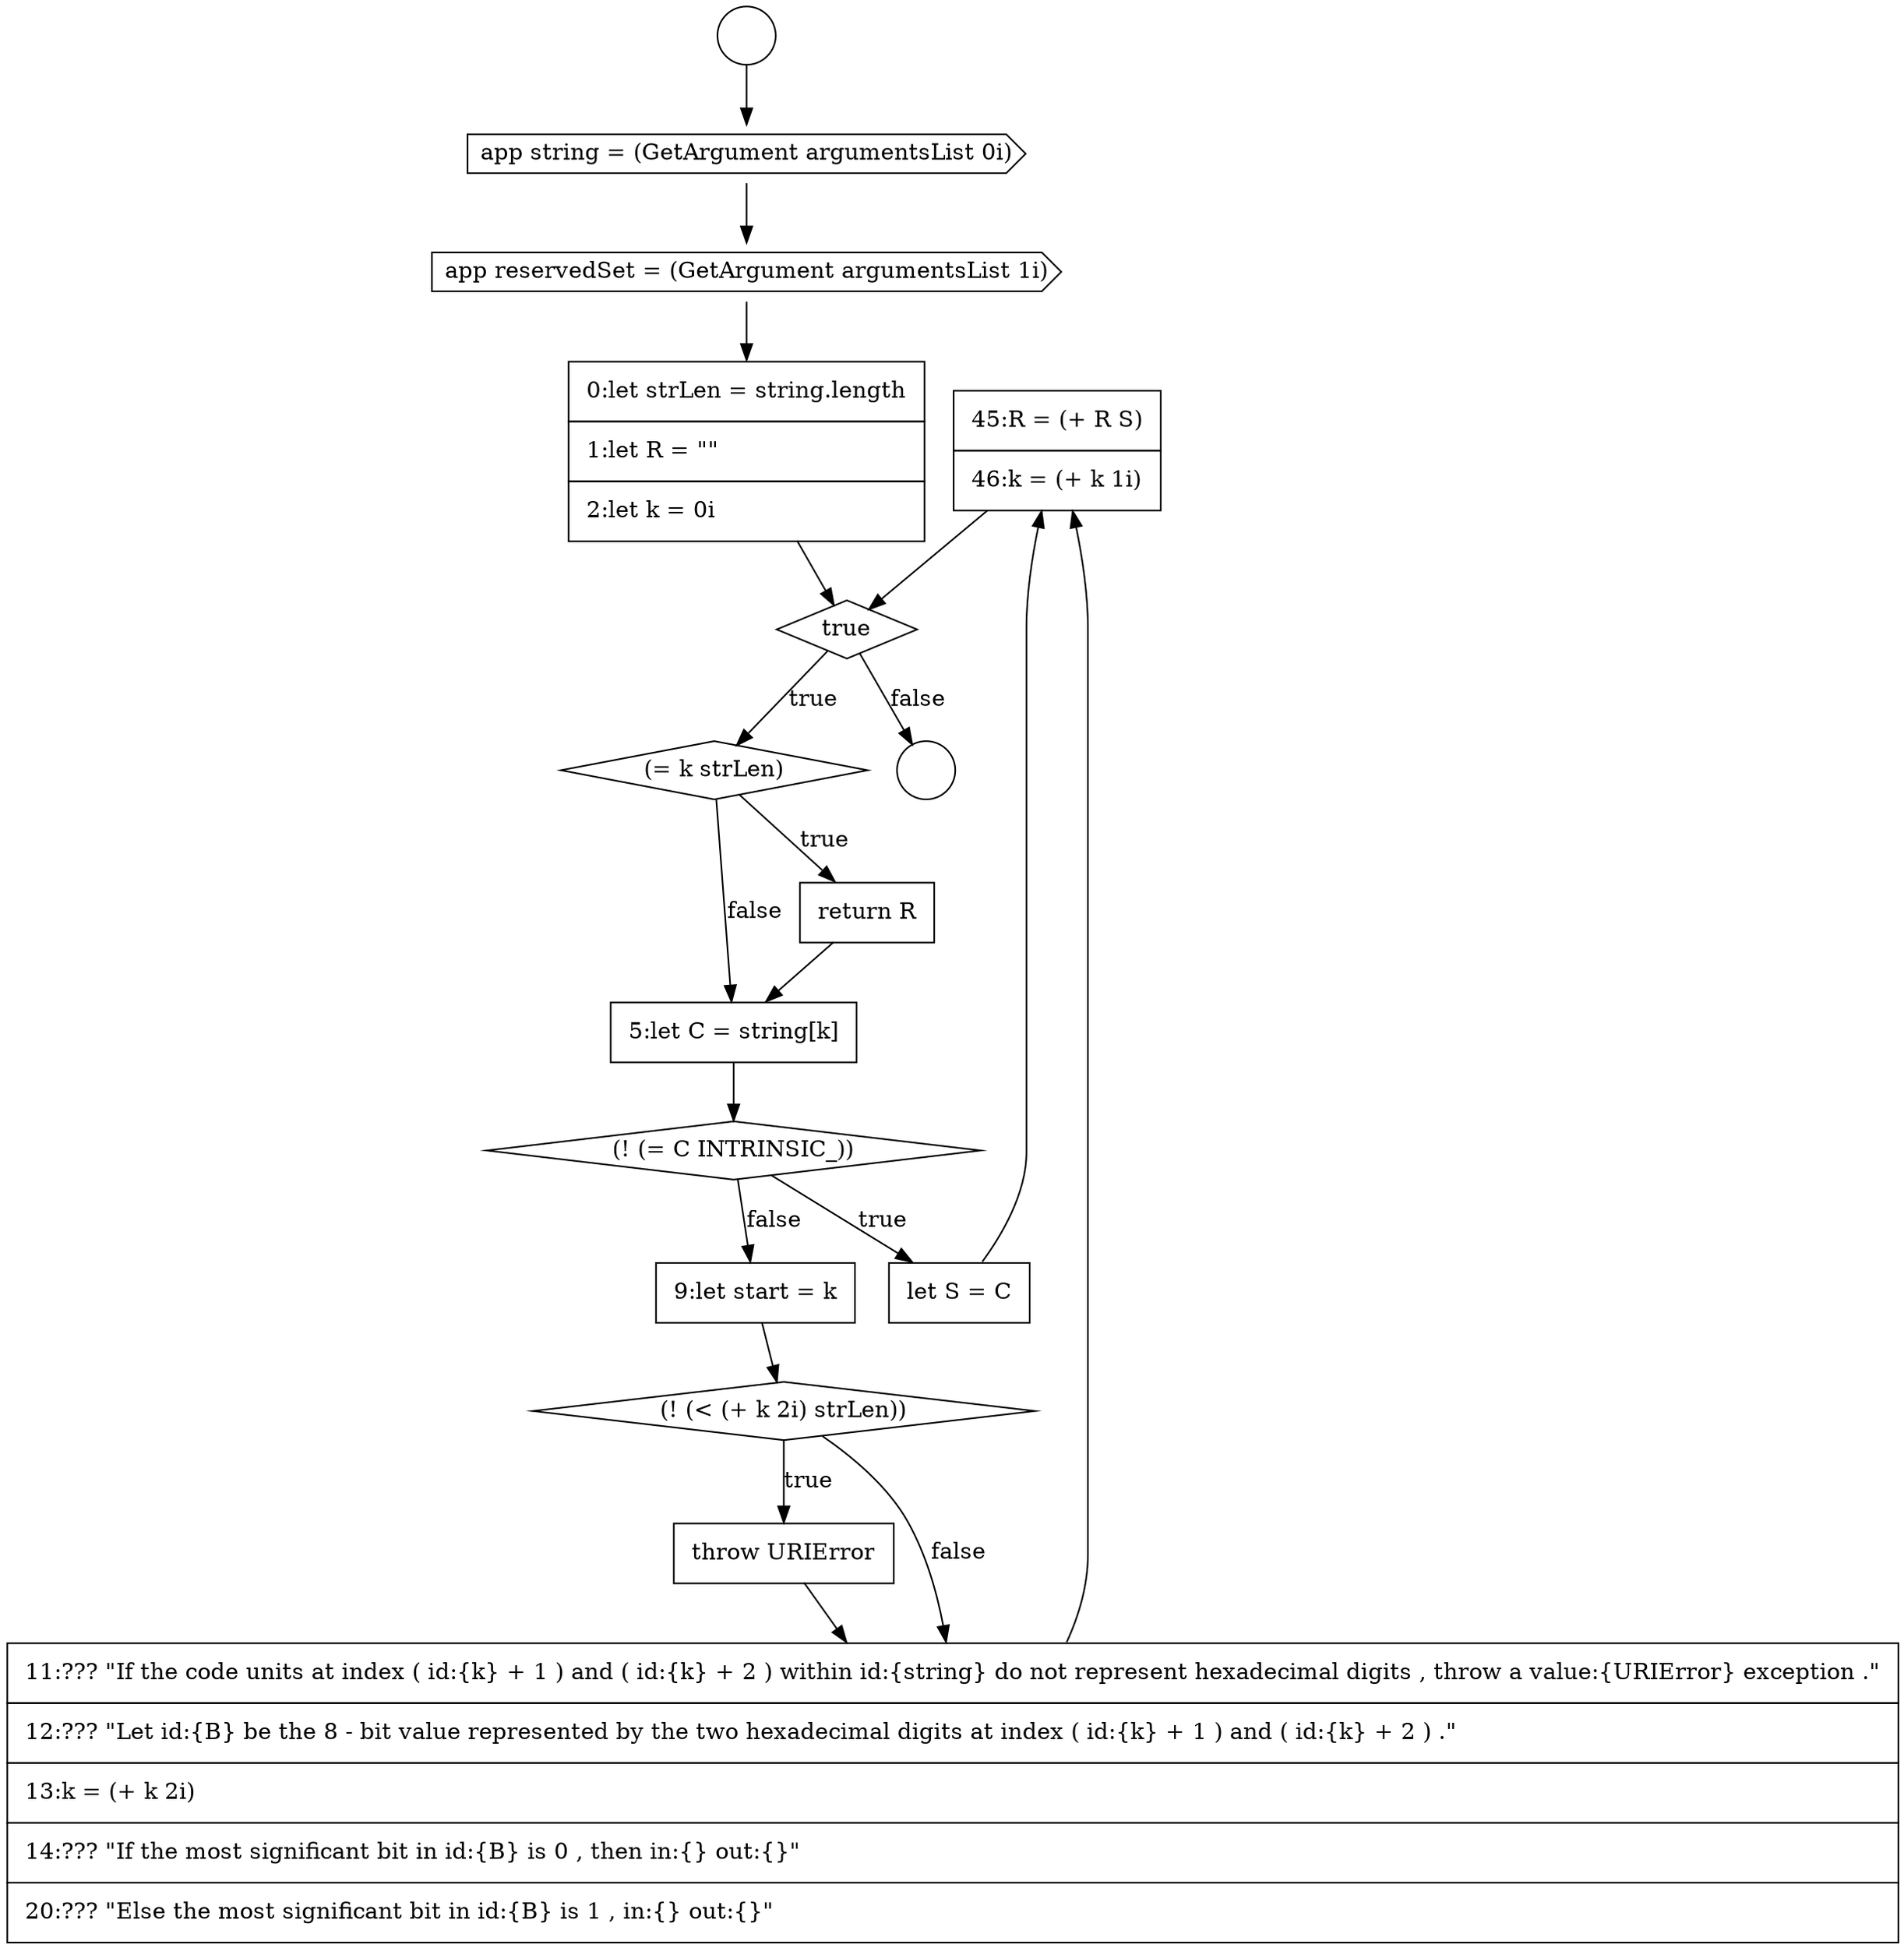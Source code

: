 digraph {
  node10871 [shape=none, margin=0, label=<<font color="black">
    <table border="0" cellborder="1" cellspacing="0" cellpadding="10">
      <tr><td align="left">45:R = (+ R S)</td></tr>
      <tr><td align="left">46:k = (+ k 1i)</td></tr>
    </table>
  </font>> color="black" fillcolor="white" style=filled]
  node10858 [shape=cds, label=<<font color="black">app string = (GetArgument argumentsList 0i)</font>> color="black" fillcolor="white" style=filled]
  node10866 [shape=none, margin=0, label=<<font color="black">
    <table border="0" cellborder="1" cellspacing="0" cellpadding="10">
      <tr><td align="left">let S = C</td></tr>
    </table>
  </font>> color="black" fillcolor="white" style=filled]
  node10862 [shape=diamond, label=<<font color="black">(= k strLen)</font>> color="black" fillcolor="white" style=filled]
  node10857 [shape=circle label=" " color="black" fillcolor="white" style=filled]
  node10867 [shape=none, margin=0, label=<<font color="black">
    <table border="0" cellborder="1" cellspacing="0" cellpadding="10">
      <tr><td align="left">9:let start = k</td></tr>
    </table>
  </font>> color="black" fillcolor="white" style=filled]
  node10856 [shape=circle label=" " color="black" fillcolor="white" style=filled]
  node10861 [shape=diamond, label=<<font color="black">true</font>> color="black" fillcolor="white" style=filled]
  node10860 [shape=none, margin=0, label=<<font color="black">
    <table border="0" cellborder="1" cellspacing="0" cellpadding="10">
      <tr><td align="left">0:let strLen = string.length</td></tr>
      <tr><td align="left">1:let R = &quot;&quot;</td></tr>
      <tr><td align="left">2:let k = 0i</td></tr>
    </table>
  </font>> color="black" fillcolor="white" style=filled]
  node10870 [shape=none, margin=0, label=<<font color="black">
    <table border="0" cellborder="1" cellspacing="0" cellpadding="10">
      <tr><td align="left">11:??? &quot;If the code units at index ( id:{k} + 1 ) and ( id:{k} + 2 ) within id:{string} do not represent hexadecimal digits , throw a value:{URIError} exception .&quot;</td></tr>
      <tr><td align="left">12:??? &quot;Let id:{B} be the 8 - bit value represented by the two hexadecimal digits at index ( id:{k} + 1 ) and ( id:{k} + 2 ) .&quot;</td></tr>
      <tr><td align="left">13:k = (+ k 2i)</td></tr>
      <tr><td align="left">14:??? &quot;If the most significant bit in id:{B} is 0 , then in:{} out:{}&quot;</td></tr>
      <tr><td align="left">20:??? &quot;Else the most significant bit in id:{B} is 1 , in:{} out:{}&quot;</td></tr>
    </table>
  </font>> color="black" fillcolor="white" style=filled]
  node10868 [shape=diamond, label=<<font color="black">(! (&lt; (+ k 2i) strLen))</font>> color="black" fillcolor="white" style=filled]
  node10869 [shape=none, margin=0, label=<<font color="black">
    <table border="0" cellborder="1" cellspacing="0" cellpadding="10">
      <tr><td align="left">throw URIError</td></tr>
    </table>
  </font>> color="black" fillcolor="white" style=filled]
  node10864 [shape=none, margin=0, label=<<font color="black">
    <table border="0" cellborder="1" cellspacing="0" cellpadding="10">
      <tr><td align="left">5:let C = string[k]</td></tr>
    </table>
  </font>> color="black" fillcolor="white" style=filled]
  node10859 [shape=cds, label=<<font color="black">app reservedSet = (GetArgument argumentsList 1i)</font>> color="black" fillcolor="white" style=filled]
  node10865 [shape=diamond, label=<<font color="black">(! (= C INTRINSIC_))</font>> color="black" fillcolor="white" style=filled]
  node10863 [shape=none, margin=0, label=<<font color="black">
    <table border="0" cellborder="1" cellspacing="0" cellpadding="10">
      <tr><td align="left">return R</td></tr>
    </table>
  </font>> color="black" fillcolor="white" style=filled]
  node10856 -> node10858 [ color="black"]
  node10868 -> node10869 [label=<<font color="black">true</font>> color="black"]
  node10868 -> node10870 [label=<<font color="black">false</font>> color="black"]
  node10869 -> node10870 [ color="black"]
  node10860 -> node10861 [ color="black"]
  node10871 -> node10861 [ color="black"]
  node10859 -> node10860 [ color="black"]
  node10863 -> node10864 [ color="black"]
  node10870 -> node10871 [ color="black"]
  node10866 -> node10871 [ color="black"]
  node10858 -> node10859 [ color="black"]
  node10861 -> node10862 [label=<<font color="black">true</font>> color="black"]
  node10861 -> node10857 [label=<<font color="black">false</font>> color="black"]
  node10862 -> node10863 [label=<<font color="black">true</font>> color="black"]
  node10862 -> node10864 [label=<<font color="black">false</font>> color="black"]
  node10865 -> node10866 [label=<<font color="black">true</font>> color="black"]
  node10865 -> node10867 [label=<<font color="black">false</font>> color="black"]
  node10864 -> node10865 [ color="black"]
  node10867 -> node10868 [ color="black"]
}
